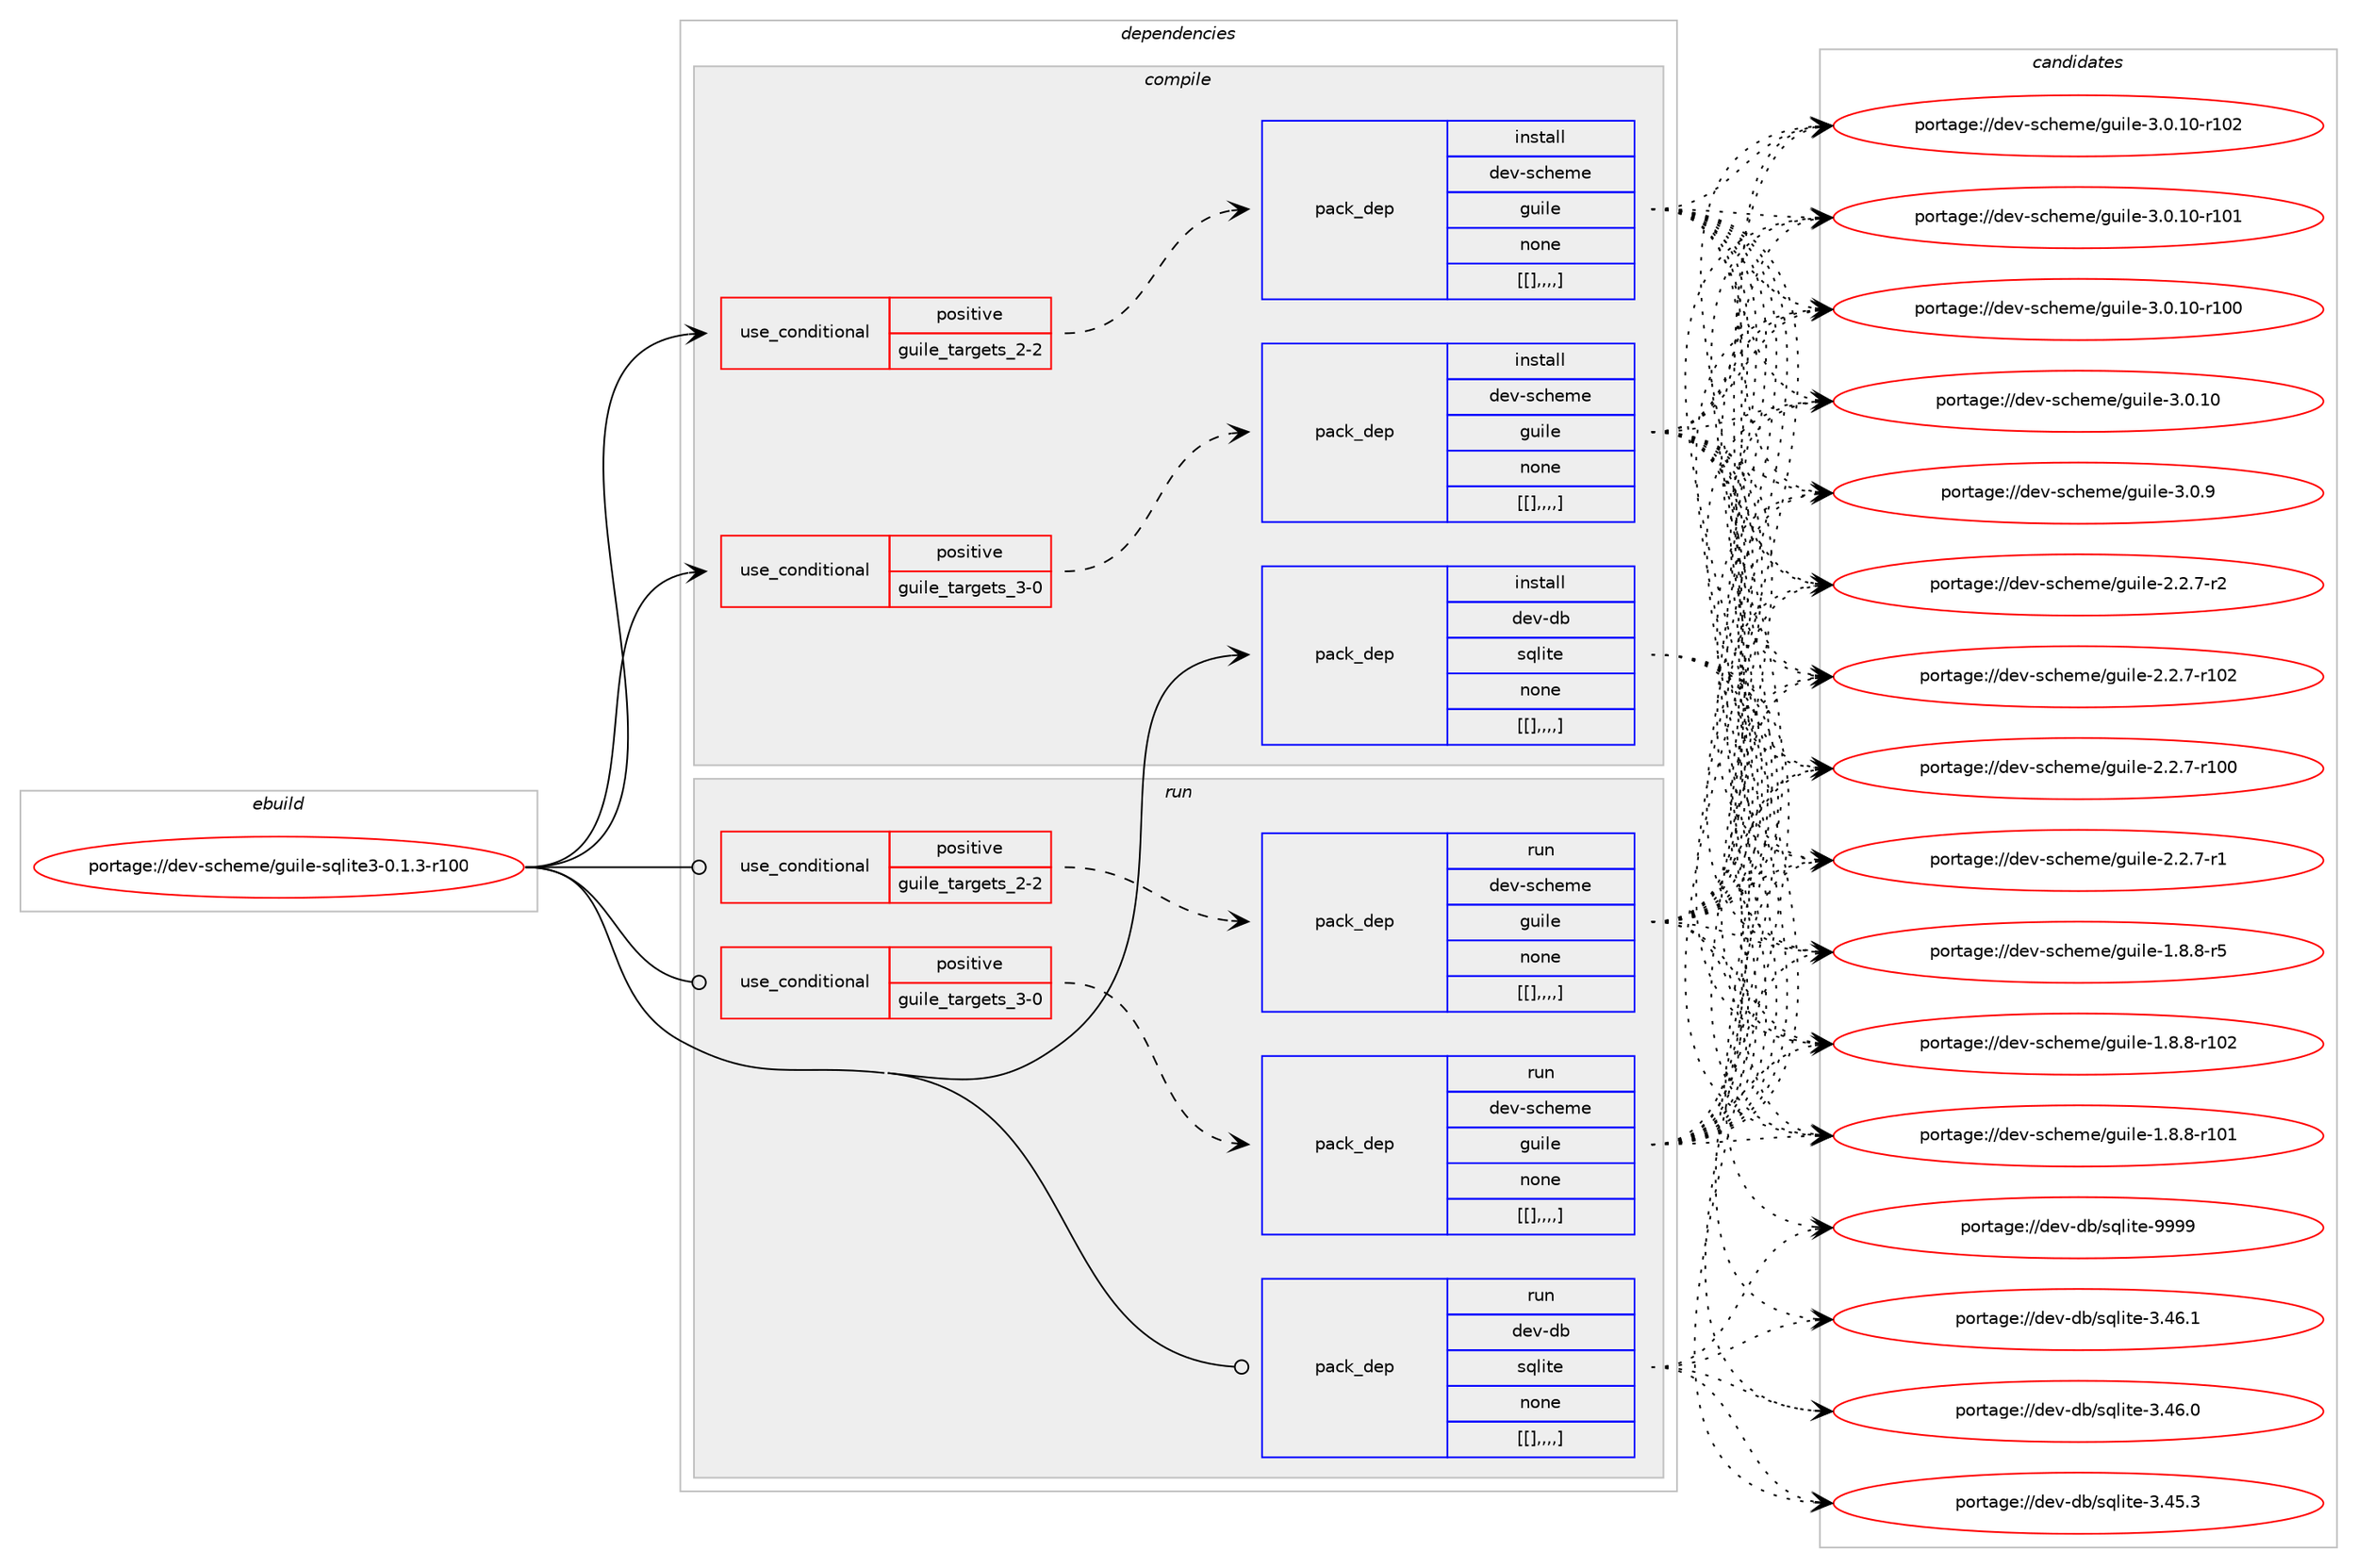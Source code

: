 digraph prolog {

# *************
# Graph options
# *************

newrank=true;
concentrate=true;
compound=true;
graph [rankdir=LR,fontname=Helvetica,fontsize=10,ranksep=1.5];#, ranksep=2.5, nodesep=0.2];
edge  [arrowhead=vee];
node  [fontname=Helvetica,fontsize=10];

# **********
# The ebuild
# **********

subgraph cluster_leftcol {
color=gray;
label=<<i>ebuild</i>>;
id [label="portage://dev-scheme/guile-sqlite3-0.1.3-r100", color=red, width=4, href="../dev-scheme/guile-sqlite3-0.1.3-r100.svg"];
}

# ****************
# The dependencies
# ****************

subgraph cluster_midcol {
color=gray;
label=<<i>dependencies</i>>;
subgraph cluster_compile {
fillcolor="#eeeeee";
style=filled;
label=<<i>compile</i>>;
subgraph cond63775 {
dependency220939 [label=<<TABLE BORDER="0" CELLBORDER="1" CELLSPACING="0" CELLPADDING="4"><TR><TD ROWSPAN="3" CELLPADDING="10">use_conditional</TD></TR><TR><TD>positive</TD></TR><TR><TD>guile_targets_2-2</TD></TR></TABLE>>, shape=none, color=red];
subgraph pack155679 {
dependency220940 [label=<<TABLE BORDER="0" CELLBORDER="1" CELLSPACING="0" CELLPADDING="4" WIDTH="220"><TR><TD ROWSPAN="6" CELLPADDING="30">pack_dep</TD></TR><TR><TD WIDTH="110">install</TD></TR><TR><TD>dev-scheme</TD></TR><TR><TD>guile</TD></TR><TR><TD>none</TD></TR><TR><TD>[[],,,,]</TD></TR></TABLE>>, shape=none, color=blue];
}
dependency220939:e -> dependency220940:w [weight=20,style="dashed",arrowhead="vee"];
}
id:e -> dependency220939:w [weight=20,style="solid",arrowhead="vee"];
subgraph cond63780 {
dependency220959 [label=<<TABLE BORDER="0" CELLBORDER="1" CELLSPACING="0" CELLPADDING="4"><TR><TD ROWSPAN="3" CELLPADDING="10">use_conditional</TD></TR><TR><TD>positive</TD></TR><TR><TD>guile_targets_3-0</TD></TR></TABLE>>, shape=none, color=red];
subgraph pack155698 {
dependency221004 [label=<<TABLE BORDER="0" CELLBORDER="1" CELLSPACING="0" CELLPADDING="4" WIDTH="220"><TR><TD ROWSPAN="6" CELLPADDING="30">pack_dep</TD></TR><TR><TD WIDTH="110">install</TD></TR><TR><TD>dev-scheme</TD></TR><TR><TD>guile</TD></TR><TR><TD>none</TD></TR><TR><TD>[[],,,,]</TD></TR></TABLE>>, shape=none, color=blue];
}
dependency220959:e -> dependency221004:w [weight=20,style="dashed",arrowhead="vee"];
}
id:e -> dependency220959:w [weight=20,style="solid",arrowhead="vee"];
subgraph pack155725 {
dependency221008 [label=<<TABLE BORDER="0" CELLBORDER="1" CELLSPACING="0" CELLPADDING="4" WIDTH="220"><TR><TD ROWSPAN="6" CELLPADDING="30">pack_dep</TD></TR><TR><TD WIDTH="110">install</TD></TR><TR><TD>dev-db</TD></TR><TR><TD>sqlite</TD></TR><TR><TD>none</TD></TR><TR><TD>[[],,,,]</TD></TR></TABLE>>, shape=none, color=blue];
}
id:e -> dependency221008:w [weight=20,style="solid",arrowhead="vee"];
}
subgraph cluster_compileandrun {
fillcolor="#eeeeee";
style=filled;
label=<<i>compile and run</i>>;
}
subgraph cluster_run {
fillcolor="#eeeeee";
style=filled;
label=<<i>run</i>>;
subgraph cond63797 {
dependency221048 [label=<<TABLE BORDER="0" CELLBORDER="1" CELLSPACING="0" CELLPADDING="4"><TR><TD ROWSPAN="3" CELLPADDING="10">use_conditional</TD></TR><TR><TD>positive</TD></TR><TR><TD>guile_targets_2-2</TD></TR></TABLE>>, shape=none, color=red];
subgraph pack155775 {
dependency221099 [label=<<TABLE BORDER="0" CELLBORDER="1" CELLSPACING="0" CELLPADDING="4" WIDTH="220"><TR><TD ROWSPAN="6" CELLPADDING="30">pack_dep</TD></TR><TR><TD WIDTH="110">run</TD></TR><TR><TD>dev-scheme</TD></TR><TR><TD>guile</TD></TR><TR><TD>none</TD></TR><TR><TD>[[],,,,]</TD></TR></TABLE>>, shape=none, color=blue];
}
dependency221048:e -> dependency221099:w [weight=20,style="dashed",arrowhead="vee"];
}
id:e -> dependency221048:w [weight=20,style="solid",arrowhead="odot"];
subgraph cond63816 {
dependency221106 [label=<<TABLE BORDER="0" CELLBORDER="1" CELLSPACING="0" CELLPADDING="4"><TR><TD ROWSPAN="3" CELLPADDING="10">use_conditional</TD></TR><TR><TD>positive</TD></TR><TR><TD>guile_targets_3-0</TD></TR></TABLE>>, shape=none, color=red];
subgraph pack155792 {
dependency221125 [label=<<TABLE BORDER="0" CELLBORDER="1" CELLSPACING="0" CELLPADDING="4" WIDTH="220"><TR><TD ROWSPAN="6" CELLPADDING="30">pack_dep</TD></TR><TR><TD WIDTH="110">run</TD></TR><TR><TD>dev-scheme</TD></TR><TR><TD>guile</TD></TR><TR><TD>none</TD></TR><TR><TD>[[],,,,]</TD></TR></TABLE>>, shape=none, color=blue];
}
dependency221106:e -> dependency221125:w [weight=20,style="dashed",arrowhead="vee"];
}
id:e -> dependency221106:w [weight=20,style="solid",arrowhead="odot"];
subgraph pack155811 {
dependency221141 [label=<<TABLE BORDER="0" CELLBORDER="1" CELLSPACING="0" CELLPADDING="4" WIDTH="220"><TR><TD ROWSPAN="6" CELLPADDING="30">pack_dep</TD></TR><TR><TD WIDTH="110">run</TD></TR><TR><TD>dev-db</TD></TR><TR><TD>sqlite</TD></TR><TR><TD>none</TD></TR><TR><TD>[[],,,,]</TD></TR></TABLE>>, shape=none, color=blue];
}
id:e -> dependency221141:w [weight=20,style="solid",arrowhead="odot"];
}
}

# **************
# The candidates
# **************

subgraph cluster_choices {
rank=same;
color=gray;
label=<<i>candidates</i>>;

subgraph choice155598 {
color=black;
nodesep=1;
choice1001011184511599104101109101471031171051081014551464846494845114494850 [label="portage://dev-scheme/guile-3.0.10-r102", color=red, width=4,href="../dev-scheme/guile-3.0.10-r102.svg"];
choice1001011184511599104101109101471031171051081014551464846494845114494849 [label="portage://dev-scheme/guile-3.0.10-r101", color=red, width=4,href="../dev-scheme/guile-3.0.10-r101.svg"];
choice1001011184511599104101109101471031171051081014551464846494845114494848 [label="portage://dev-scheme/guile-3.0.10-r100", color=red, width=4,href="../dev-scheme/guile-3.0.10-r100.svg"];
choice10010111845115991041011091014710311710510810145514648464948 [label="portage://dev-scheme/guile-3.0.10", color=red, width=4,href="../dev-scheme/guile-3.0.10.svg"];
choice100101118451159910410110910147103117105108101455146484657 [label="portage://dev-scheme/guile-3.0.9", color=red, width=4,href="../dev-scheme/guile-3.0.9.svg"];
choice1001011184511599104101109101471031171051081014550465046554511450 [label="portage://dev-scheme/guile-2.2.7-r2", color=red, width=4,href="../dev-scheme/guile-2.2.7-r2.svg"];
choice10010111845115991041011091014710311710510810145504650465545114494850 [label="portage://dev-scheme/guile-2.2.7-r102", color=red, width=4,href="../dev-scheme/guile-2.2.7-r102.svg"];
choice10010111845115991041011091014710311710510810145504650465545114494848 [label="portage://dev-scheme/guile-2.2.7-r100", color=red, width=4,href="../dev-scheme/guile-2.2.7-r100.svg"];
choice1001011184511599104101109101471031171051081014550465046554511449 [label="portage://dev-scheme/guile-2.2.7-r1", color=red, width=4,href="../dev-scheme/guile-2.2.7-r1.svg"];
choice1001011184511599104101109101471031171051081014549465646564511453 [label="portage://dev-scheme/guile-1.8.8-r5", color=red, width=4,href="../dev-scheme/guile-1.8.8-r5.svg"];
choice10010111845115991041011091014710311710510810145494656465645114494850 [label="portage://dev-scheme/guile-1.8.8-r102", color=red, width=4,href="../dev-scheme/guile-1.8.8-r102.svg"];
choice10010111845115991041011091014710311710510810145494656465645114494849 [label="portage://dev-scheme/guile-1.8.8-r101", color=red, width=4,href="../dev-scheme/guile-1.8.8-r101.svg"];
dependency220940:e -> choice1001011184511599104101109101471031171051081014551464846494845114494850:w [style=dotted,weight="100"];
dependency220940:e -> choice1001011184511599104101109101471031171051081014551464846494845114494849:w [style=dotted,weight="100"];
dependency220940:e -> choice1001011184511599104101109101471031171051081014551464846494845114494848:w [style=dotted,weight="100"];
dependency220940:e -> choice10010111845115991041011091014710311710510810145514648464948:w [style=dotted,weight="100"];
dependency220940:e -> choice100101118451159910410110910147103117105108101455146484657:w [style=dotted,weight="100"];
dependency220940:e -> choice1001011184511599104101109101471031171051081014550465046554511450:w [style=dotted,weight="100"];
dependency220940:e -> choice10010111845115991041011091014710311710510810145504650465545114494850:w [style=dotted,weight="100"];
dependency220940:e -> choice10010111845115991041011091014710311710510810145504650465545114494848:w [style=dotted,weight="100"];
dependency220940:e -> choice1001011184511599104101109101471031171051081014550465046554511449:w [style=dotted,weight="100"];
dependency220940:e -> choice1001011184511599104101109101471031171051081014549465646564511453:w [style=dotted,weight="100"];
dependency220940:e -> choice10010111845115991041011091014710311710510810145494656465645114494850:w [style=dotted,weight="100"];
dependency220940:e -> choice10010111845115991041011091014710311710510810145494656465645114494849:w [style=dotted,weight="100"];
}
subgraph choice155619 {
color=black;
nodesep=1;
choice1001011184511599104101109101471031171051081014551464846494845114494850 [label="portage://dev-scheme/guile-3.0.10-r102", color=red, width=4,href="../dev-scheme/guile-3.0.10-r102.svg"];
choice1001011184511599104101109101471031171051081014551464846494845114494849 [label="portage://dev-scheme/guile-3.0.10-r101", color=red, width=4,href="../dev-scheme/guile-3.0.10-r101.svg"];
choice1001011184511599104101109101471031171051081014551464846494845114494848 [label="portage://dev-scheme/guile-3.0.10-r100", color=red, width=4,href="../dev-scheme/guile-3.0.10-r100.svg"];
choice10010111845115991041011091014710311710510810145514648464948 [label="portage://dev-scheme/guile-3.0.10", color=red, width=4,href="../dev-scheme/guile-3.0.10.svg"];
choice100101118451159910410110910147103117105108101455146484657 [label="portage://dev-scheme/guile-3.0.9", color=red, width=4,href="../dev-scheme/guile-3.0.9.svg"];
choice1001011184511599104101109101471031171051081014550465046554511450 [label="portage://dev-scheme/guile-2.2.7-r2", color=red, width=4,href="../dev-scheme/guile-2.2.7-r2.svg"];
choice10010111845115991041011091014710311710510810145504650465545114494850 [label="portage://dev-scheme/guile-2.2.7-r102", color=red, width=4,href="../dev-scheme/guile-2.2.7-r102.svg"];
choice10010111845115991041011091014710311710510810145504650465545114494848 [label="portage://dev-scheme/guile-2.2.7-r100", color=red, width=4,href="../dev-scheme/guile-2.2.7-r100.svg"];
choice1001011184511599104101109101471031171051081014550465046554511449 [label="portage://dev-scheme/guile-2.2.7-r1", color=red, width=4,href="../dev-scheme/guile-2.2.7-r1.svg"];
choice1001011184511599104101109101471031171051081014549465646564511453 [label="portage://dev-scheme/guile-1.8.8-r5", color=red, width=4,href="../dev-scheme/guile-1.8.8-r5.svg"];
choice10010111845115991041011091014710311710510810145494656465645114494850 [label="portage://dev-scheme/guile-1.8.8-r102", color=red, width=4,href="../dev-scheme/guile-1.8.8-r102.svg"];
choice10010111845115991041011091014710311710510810145494656465645114494849 [label="portage://dev-scheme/guile-1.8.8-r101", color=red, width=4,href="../dev-scheme/guile-1.8.8-r101.svg"];
dependency221004:e -> choice1001011184511599104101109101471031171051081014551464846494845114494850:w [style=dotted,weight="100"];
dependency221004:e -> choice1001011184511599104101109101471031171051081014551464846494845114494849:w [style=dotted,weight="100"];
dependency221004:e -> choice1001011184511599104101109101471031171051081014551464846494845114494848:w [style=dotted,weight="100"];
dependency221004:e -> choice10010111845115991041011091014710311710510810145514648464948:w [style=dotted,weight="100"];
dependency221004:e -> choice100101118451159910410110910147103117105108101455146484657:w [style=dotted,weight="100"];
dependency221004:e -> choice1001011184511599104101109101471031171051081014550465046554511450:w [style=dotted,weight="100"];
dependency221004:e -> choice10010111845115991041011091014710311710510810145504650465545114494850:w [style=dotted,weight="100"];
dependency221004:e -> choice10010111845115991041011091014710311710510810145504650465545114494848:w [style=dotted,weight="100"];
dependency221004:e -> choice1001011184511599104101109101471031171051081014550465046554511449:w [style=dotted,weight="100"];
dependency221004:e -> choice1001011184511599104101109101471031171051081014549465646564511453:w [style=dotted,weight="100"];
dependency221004:e -> choice10010111845115991041011091014710311710510810145494656465645114494850:w [style=dotted,weight="100"];
dependency221004:e -> choice10010111845115991041011091014710311710510810145494656465645114494849:w [style=dotted,weight="100"];
}
subgraph choice155704 {
color=black;
nodesep=1;
choice1001011184510098471151131081051161014557575757 [label="portage://dev-db/sqlite-9999", color=red, width=4,href="../dev-db/sqlite-9999.svg"];
choice10010111845100984711511310810511610145514652544649 [label="portage://dev-db/sqlite-3.46.1", color=red, width=4,href="../dev-db/sqlite-3.46.1.svg"];
choice10010111845100984711511310810511610145514652544648 [label="portage://dev-db/sqlite-3.46.0", color=red, width=4,href="../dev-db/sqlite-3.46.0.svg"];
choice10010111845100984711511310810511610145514652534651 [label="portage://dev-db/sqlite-3.45.3", color=red, width=4,href="../dev-db/sqlite-3.45.3.svg"];
dependency221008:e -> choice1001011184510098471151131081051161014557575757:w [style=dotted,weight="100"];
dependency221008:e -> choice10010111845100984711511310810511610145514652544649:w [style=dotted,weight="100"];
dependency221008:e -> choice10010111845100984711511310810511610145514652544648:w [style=dotted,weight="100"];
dependency221008:e -> choice10010111845100984711511310810511610145514652534651:w [style=dotted,weight="100"];
}
subgraph choice155721 {
color=black;
nodesep=1;
choice1001011184511599104101109101471031171051081014551464846494845114494850 [label="portage://dev-scheme/guile-3.0.10-r102", color=red, width=4,href="../dev-scheme/guile-3.0.10-r102.svg"];
choice1001011184511599104101109101471031171051081014551464846494845114494849 [label="portage://dev-scheme/guile-3.0.10-r101", color=red, width=4,href="../dev-scheme/guile-3.0.10-r101.svg"];
choice1001011184511599104101109101471031171051081014551464846494845114494848 [label="portage://dev-scheme/guile-3.0.10-r100", color=red, width=4,href="../dev-scheme/guile-3.0.10-r100.svg"];
choice10010111845115991041011091014710311710510810145514648464948 [label="portage://dev-scheme/guile-3.0.10", color=red, width=4,href="../dev-scheme/guile-3.0.10.svg"];
choice100101118451159910410110910147103117105108101455146484657 [label="portage://dev-scheme/guile-3.0.9", color=red, width=4,href="../dev-scheme/guile-3.0.9.svg"];
choice1001011184511599104101109101471031171051081014550465046554511450 [label="portage://dev-scheme/guile-2.2.7-r2", color=red, width=4,href="../dev-scheme/guile-2.2.7-r2.svg"];
choice10010111845115991041011091014710311710510810145504650465545114494850 [label="portage://dev-scheme/guile-2.2.7-r102", color=red, width=4,href="../dev-scheme/guile-2.2.7-r102.svg"];
choice10010111845115991041011091014710311710510810145504650465545114494848 [label="portage://dev-scheme/guile-2.2.7-r100", color=red, width=4,href="../dev-scheme/guile-2.2.7-r100.svg"];
choice1001011184511599104101109101471031171051081014550465046554511449 [label="portage://dev-scheme/guile-2.2.7-r1", color=red, width=4,href="../dev-scheme/guile-2.2.7-r1.svg"];
choice1001011184511599104101109101471031171051081014549465646564511453 [label="portage://dev-scheme/guile-1.8.8-r5", color=red, width=4,href="../dev-scheme/guile-1.8.8-r5.svg"];
choice10010111845115991041011091014710311710510810145494656465645114494850 [label="portage://dev-scheme/guile-1.8.8-r102", color=red, width=4,href="../dev-scheme/guile-1.8.8-r102.svg"];
choice10010111845115991041011091014710311710510810145494656465645114494849 [label="portage://dev-scheme/guile-1.8.8-r101", color=red, width=4,href="../dev-scheme/guile-1.8.8-r101.svg"];
dependency221099:e -> choice1001011184511599104101109101471031171051081014551464846494845114494850:w [style=dotted,weight="100"];
dependency221099:e -> choice1001011184511599104101109101471031171051081014551464846494845114494849:w [style=dotted,weight="100"];
dependency221099:e -> choice1001011184511599104101109101471031171051081014551464846494845114494848:w [style=dotted,weight="100"];
dependency221099:e -> choice10010111845115991041011091014710311710510810145514648464948:w [style=dotted,weight="100"];
dependency221099:e -> choice100101118451159910410110910147103117105108101455146484657:w [style=dotted,weight="100"];
dependency221099:e -> choice1001011184511599104101109101471031171051081014550465046554511450:w [style=dotted,weight="100"];
dependency221099:e -> choice10010111845115991041011091014710311710510810145504650465545114494850:w [style=dotted,weight="100"];
dependency221099:e -> choice10010111845115991041011091014710311710510810145504650465545114494848:w [style=dotted,weight="100"];
dependency221099:e -> choice1001011184511599104101109101471031171051081014550465046554511449:w [style=dotted,weight="100"];
dependency221099:e -> choice1001011184511599104101109101471031171051081014549465646564511453:w [style=dotted,weight="100"];
dependency221099:e -> choice10010111845115991041011091014710311710510810145494656465645114494850:w [style=dotted,weight="100"];
dependency221099:e -> choice10010111845115991041011091014710311710510810145494656465645114494849:w [style=dotted,weight="100"];
}
subgraph choice155771 {
color=black;
nodesep=1;
choice1001011184511599104101109101471031171051081014551464846494845114494850 [label="portage://dev-scheme/guile-3.0.10-r102", color=red, width=4,href="../dev-scheme/guile-3.0.10-r102.svg"];
choice1001011184511599104101109101471031171051081014551464846494845114494849 [label="portage://dev-scheme/guile-3.0.10-r101", color=red, width=4,href="../dev-scheme/guile-3.0.10-r101.svg"];
choice1001011184511599104101109101471031171051081014551464846494845114494848 [label="portage://dev-scheme/guile-3.0.10-r100", color=red, width=4,href="../dev-scheme/guile-3.0.10-r100.svg"];
choice10010111845115991041011091014710311710510810145514648464948 [label="portage://dev-scheme/guile-3.0.10", color=red, width=4,href="../dev-scheme/guile-3.0.10.svg"];
choice100101118451159910410110910147103117105108101455146484657 [label="portage://dev-scheme/guile-3.0.9", color=red, width=4,href="../dev-scheme/guile-3.0.9.svg"];
choice1001011184511599104101109101471031171051081014550465046554511450 [label="portage://dev-scheme/guile-2.2.7-r2", color=red, width=4,href="../dev-scheme/guile-2.2.7-r2.svg"];
choice10010111845115991041011091014710311710510810145504650465545114494850 [label="portage://dev-scheme/guile-2.2.7-r102", color=red, width=4,href="../dev-scheme/guile-2.2.7-r102.svg"];
choice10010111845115991041011091014710311710510810145504650465545114494848 [label="portage://dev-scheme/guile-2.2.7-r100", color=red, width=4,href="../dev-scheme/guile-2.2.7-r100.svg"];
choice1001011184511599104101109101471031171051081014550465046554511449 [label="portage://dev-scheme/guile-2.2.7-r1", color=red, width=4,href="../dev-scheme/guile-2.2.7-r1.svg"];
choice1001011184511599104101109101471031171051081014549465646564511453 [label="portage://dev-scheme/guile-1.8.8-r5", color=red, width=4,href="../dev-scheme/guile-1.8.8-r5.svg"];
choice10010111845115991041011091014710311710510810145494656465645114494850 [label="portage://dev-scheme/guile-1.8.8-r102", color=red, width=4,href="../dev-scheme/guile-1.8.8-r102.svg"];
choice10010111845115991041011091014710311710510810145494656465645114494849 [label="portage://dev-scheme/guile-1.8.8-r101", color=red, width=4,href="../dev-scheme/guile-1.8.8-r101.svg"];
dependency221125:e -> choice1001011184511599104101109101471031171051081014551464846494845114494850:w [style=dotted,weight="100"];
dependency221125:e -> choice1001011184511599104101109101471031171051081014551464846494845114494849:w [style=dotted,weight="100"];
dependency221125:e -> choice1001011184511599104101109101471031171051081014551464846494845114494848:w [style=dotted,weight="100"];
dependency221125:e -> choice10010111845115991041011091014710311710510810145514648464948:w [style=dotted,weight="100"];
dependency221125:e -> choice100101118451159910410110910147103117105108101455146484657:w [style=dotted,weight="100"];
dependency221125:e -> choice1001011184511599104101109101471031171051081014550465046554511450:w [style=dotted,weight="100"];
dependency221125:e -> choice10010111845115991041011091014710311710510810145504650465545114494850:w [style=dotted,weight="100"];
dependency221125:e -> choice10010111845115991041011091014710311710510810145504650465545114494848:w [style=dotted,weight="100"];
dependency221125:e -> choice1001011184511599104101109101471031171051081014550465046554511449:w [style=dotted,weight="100"];
dependency221125:e -> choice1001011184511599104101109101471031171051081014549465646564511453:w [style=dotted,weight="100"];
dependency221125:e -> choice10010111845115991041011091014710311710510810145494656465645114494850:w [style=dotted,weight="100"];
dependency221125:e -> choice10010111845115991041011091014710311710510810145494656465645114494849:w [style=dotted,weight="100"];
}
subgraph choice155796 {
color=black;
nodesep=1;
choice1001011184510098471151131081051161014557575757 [label="portage://dev-db/sqlite-9999", color=red, width=4,href="../dev-db/sqlite-9999.svg"];
choice10010111845100984711511310810511610145514652544649 [label="portage://dev-db/sqlite-3.46.1", color=red, width=4,href="../dev-db/sqlite-3.46.1.svg"];
choice10010111845100984711511310810511610145514652544648 [label="portage://dev-db/sqlite-3.46.0", color=red, width=4,href="../dev-db/sqlite-3.46.0.svg"];
choice10010111845100984711511310810511610145514652534651 [label="portage://dev-db/sqlite-3.45.3", color=red, width=4,href="../dev-db/sqlite-3.45.3.svg"];
dependency221141:e -> choice1001011184510098471151131081051161014557575757:w [style=dotted,weight="100"];
dependency221141:e -> choice10010111845100984711511310810511610145514652544649:w [style=dotted,weight="100"];
dependency221141:e -> choice10010111845100984711511310810511610145514652544648:w [style=dotted,weight="100"];
dependency221141:e -> choice10010111845100984711511310810511610145514652534651:w [style=dotted,weight="100"];
}
}

}
